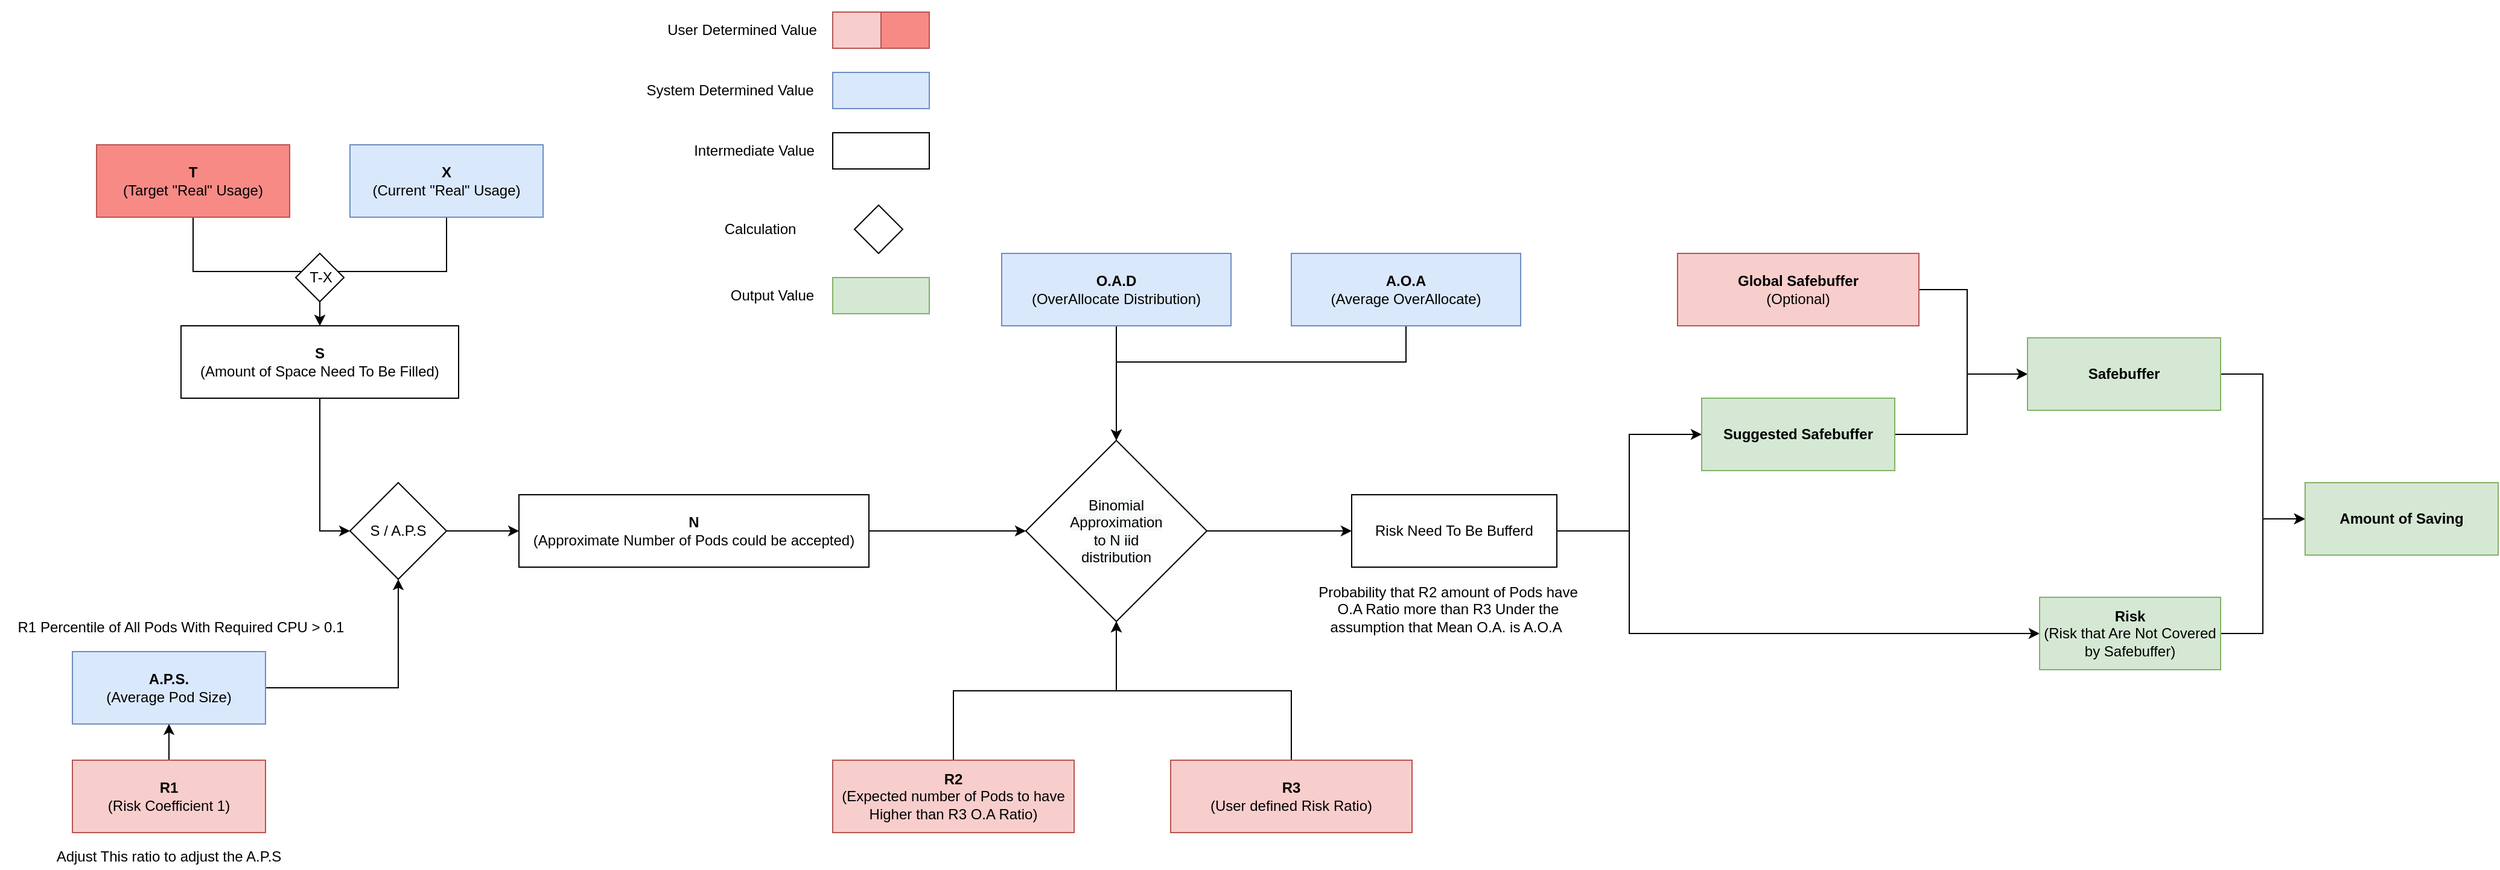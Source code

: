 <mxfile version="14.4.6" type="github">
  <diagram id="WxJmrbj4FMavfr03XEdt" name="Page-1">
    <mxGraphModel dx="1186" dy="764" grid="1" gridSize="10" guides="1" tooltips="1" connect="1" arrows="1" fold="1" page="1" pageScale="1" pageWidth="1169" pageHeight="827" math="0" shadow="0">
      <root>
        <mxCell id="0" />
        <mxCell id="1" parent="0" />
        <mxCell id="lIqp50ITP-52UnrY79w9-13" style="edgeStyle=orthogonalEdgeStyle;rounded=0;orthogonalLoop=1;jettySize=auto;html=1;entryX=0.5;entryY=0;entryDx=0;entryDy=0;" edge="1" parent="1" source="lIqp50ITP-52UnrY79w9-1" target="lIqp50ITP-52UnrY79w9-12">
          <mxGeometry relative="1" as="geometry" />
        </mxCell>
        <mxCell id="lIqp50ITP-52UnrY79w9-1" value="&lt;b&gt;T&lt;/b&gt;&lt;br&gt;(Target &quot;Real&quot; Usage)" style="rounded=0;whiteSpace=wrap;html=1;strokeColor=#b85450;fillColor=#F88A86;" vertex="1" parent="1">
          <mxGeometry x="90" y="130" width="160" height="60" as="geometry" />
        </mxCell>
        <mxCell id="lIqp50ITP-52UnrY79w9-3" value="" style="rounded=0;whiteSpace=wrap;html=1;fillColor=#f8cecc;strokeColor=#b85450;" vertex="1" parent="1">
          <mxGeometry x="700" y="20" width="80" height="30" as="geometry" />
        </mxCell>
        <mxCell id="lIqp50ITP-52UnrY79w9-4" value="User Determined Value" style="text;html=1;strokeColor=none;fillColor=none;align=center;verticalAlign=middle;whiteSpace=wrap;rounded=0;" vertex="1" parent="1">
          <mxGeometry x="560" y="10" width="130" height="50" as="geometry" />
        </mxCell>
        <mxCell id="lIqp50ITP-52UnrY79w9-6" value="" style="rounded=0;whiteSpace=wrap;html=1;fillColor=#dae8fc;strokeColor=#6c8ebf;" vertex="1" parent="1">
          <mxGeometry x="700" y="70" width="80" height="30" as="geometry" />
        </mxCell>
        <mxCell id="lIqp50ITP-52UnrY79w9-7" value="System Determined Value" style="text;html=1;strokeColor=none;fillColor=none;align=center;verticalAlign=middle;whiteSpace=wrap;rounded=0;" vertex="1" parent="1">
          <mxGeometry x="540" y="60" width="150" height="50" as="geometry" />
        </mxCell>
        <mxCell id="lIqp50ITP-52UnrY79w9-8" value="" style="rounded=0;whiteSpace=wrap;html=1;" vertex="1" parent="1">
          <mxGeometry x="700" y="120" width="80" height="30" as="geometry" />
        </mxCell>
        <mxCell id="lIqp50ITP-52UnrY79w9-9" value="Intermediate Value" style="text;html=1;strokeColor=none;fillColor=none;align=center;verticalAlign=middle;whiteSpace=wrap;rounded=0;" vertex="1" parent="1">
          <mxGeometry x="570" y="110" width="130" height="50" as="geometry" />
        </mxCell>
        <mxCell id="lIqp50ITP-52UnrY79w9-14" style="edgeStyle=orthogonalEdgeStyle;rounded=0;orthogonalLoop=1;jettySize=auto;html=1;entryX=0.5;entryY=0;entryDx=0;entryDy=0;" edge="1" parent="1" source="lIqp50ITP-52UnrY79w9-10" target="lIqp50ITP-52UnrY79w9-12">
          <mxGeometry relative="1" as="geometry" />
        </mxCell>
        <mxCell id="lIqp50ITP-52UnrY79w9-10" value="&lt;b&gt;X&lt;/b&gt;&lt;br&gt;(Current &quot;Real&quot; Usage)" style="rounded=0;whiteSpace=wrap;html=1;fillColor=#dae8fc;strokeColor=#6c8ebf;" vertex="1" parent="1">
          <mxGeometry x="300" y="130" width="160" height="60" as="geometry" />
        </mxCell>
        <mxCell id="lIqp50ITP-52UnrY79w9-29" style="edgeStyle=orthogonalEdgeStyle;rounded=0;orthogonalLoop=1;jettySize=auto;html=1;entryX=0;entryY=0.5;entryDx=0;entryDy=0;" edge="1" parent="1" source="lIqp50ITP-52UnrY79w9-12" target="lIqp50ITP-52UnrY79w9-28">
          <mxGeometry relative="1" as="geometry" />
        </mxCell>
        <mxCell id="lIqp50ITP-52UnrY79w9-12" value="&lt;b&gt;S&lt;br&gt;&lt;/b&gt;(Amount of Space Need To Be Filled)" style="rounded=0;whiteSpace=wrap;html=1;" vertex="1" parent="1">
          <mxGeometry x="160" y="280" width="230" height="60" as="geometry" />
        </mxCell>
        <mxCell id="lIqp50ITP-52UnrY79w9-17" value="" style="rhombus;whiteSpace=wrap;html=1;" vertex="1" parent="1">
          <mxGeometry x="255" y="220" width="40" height="40" as="geometry" />
        </mxCell>
        <mxCell id="lIqp50ITP-52UnrY79w9-18" value="Calculation" style="text;html=1;strokeColor=none;fillColor=none;align=center;verticalAlign=middle;whiteSpace=wrap;rounded=0;" vertex="1" parent="1">
          <mxGeometry x="620" y="190" width="40" height="20" as="geometry" />
        </mxCell>
        <mxCell id="lIqp50ITP-52UnrY79w9-20" value="T-X" style="text;html=1;strokeColor=none;fillColor=none;align=center;verticalAlign=middle;whiteSpace=wrap;rounded=0;" vertex="1" parent="1">
          <mxGeometry x="256" y="230" width="40" height="20" as="geometry" />
        </mxCell>
        <mxCell id="lIqp50ITP-52UnrY79w9-27" style="edgeStyle=orthogonalEdgeStyle;rounded=0;orthogonalLoop=1;jettySize=auto;html=1;entryX=0.5;entryY=1;entryDx=0;entryDy=0;" edge="1" parent="1" source="lIqp50ITP-52UnrY79w9-22" target="lIqp50ITP-52UnrY79w9-28">
          <mxGeometry relative="1" as="geometry">
            <mxPoint x="340" y="480.0" as="targetPoint" />
          </mxGeometry>
        </mxCell>
        <mxCell id="lIqp50ITP-52UnrY79w9-22" value="&lt;b&gt;A.P.S.&lt;/b&gt;&lt;br&gt;(Average Pod Size)" style="rounded=0;whiteSpace=wrap;html=1;fillColor=#dae8fc;strokeColor=#6c8ebf;" vertex="1" parent="1">
          <mxGeometry x="70" y="550" width="160" height="60" as="geometry" />
        </mxCell>
        <mxCell id="lIqp50ITP-52UnrY79w9-23" value="R1 Percentile of All Pods With Required CPU &amp;gt; 0.1" style="text;html=1;strokeColor=none;fillColor=none;align=center;verticalAlign=middle;whiteSpace=wrap;rounded=0;" vertex="1" parent="1">
          <mxGeometry x="10" y="520" width="300" height="20" as="geometry" />
        </mxCell>
        <mxCell id="lIqp50ITP-52UnrY79w9-26" style="edgeStyle=orthogonalEdgeStyle;rounded=0;orthogonalLoop=1;jettySize=auto;html=1;" edge="1" parent="1" source="lIqp50ITP-52UnrY79w9-24" target="lIqp50ITP-52UnrY79w9-22">
          <mxGeometry relative="1" as="geometry" />
        </mxCell>
        <mxCell id="lIqp50ITP-52UnrY79w9-24" value="&lt;b&gt;R1&lt;/b&gt;&lt;br&gt;(Risk Coefficient 1)" style="rounded=0;whiteSpace=wrap;html=1;fillColor=#f8cecc;strokeColor=#b85450;" vertex="1" parent="1">
          <mxGeometry x="70" y="640" width="160" height="60" as="geometry" />
        </mxCell>
        <mxCell id="lIqp50ITP-52UnrY79w9-25" value="Adjust This ratio to adjust the A.P.S" style="text;html=1;strokeColor=none;fillColor=none;align=center;verticalAlign=middle;whiteSpace=wrap;rounded=0;" vertex="1" parent="1">
          <mxGeometry x="30" y="710" width="240" height="20" as="geometry" />
        </mxCell>
        <mxCell id="lIqp50ITP-52UnrY79w9-31" style="edgeStyle=orthogonalEdgeStyle;rounded=0;orthogonalLoop=1;jettySize=auto;html=1;entryX=0;entryY=0.5;entryDx=0;entryDy=0;" edge="1" parent="1" source="lIqp50ITP-52UnrY79w9-28" target="lIqp50ITP-52UnrY79w9-30">
          <mxGeometry relative="1" as="geometry" />
        </mxCell>
        <mxCell id="lIqp50ITP-52UnrY79w9-28" value="S / A.P.S" style="rhombus;whiteSpace=wrap;html=1;" vertex="1" parent="1">
          <mxGeometry x="300" y="410" width="80" height="80" as="geometry" />
        </mxCell>
        <mxCell id="lIqp50ITP-52UnrY79w9-37" style="edgeStyle=orthogonalEdgeStyle;rounded=0;orthogonalLoop=1;jettySize=auto;html=1;entryX=0;entryY=0.5;entryDx=0;entryDy=0;" edge="1" parent="1" source="lIqp50ITP-52UnrY79w9-30" target="lIqp50ITP-52UnrY79w9-34">
          <mxGeometry relative="1" as="geometry" />
        </mxCell>
        <mxCell id="lIqp50ITP-52UnrY79w9-30" value="&lt;b&gt;N&lt;br&gt;&lt;/b&gt;(Approximate Number of Pods could be accepted)" style="rounded=0;whiteSpace=wrap;html=1;" vertex="1" parent="1">
          <mxGeometry x="440" y="420" width="290" height="60" as="geometry" />
        </mxCell>
        <mxCell id="lIqp50ITP-52UnrY79w9-32" value="" style="rhombus;whiteSpace=wrap;html=1;" vertex="1" parent="1">
          <mxGeometry x="718" y="180" width="40" height="40" as="geometry" />
        </mxCell>
        <mxCell id="lIqp50ITP-52UnrY79w9-36" style="edgeStyle=orthogonalEdgeStyle;rounded=0;orthogonalLoop=1;jettySize=auto;html=1;entryX=0.5;entryY=0;entryDx=0;entryDy=0;" edge="1" parent="1" source="lIqp50ITP-52UnrY79w9-33" target="lIqp50ITP-52UnrY79w9-34">
          <mxGeometry relative="1" as="geometry" />
        </mxCell>
        <mxCell id="lIqp50ITP-52UnrY79w9-33" value="&lt;b&gt;O.A.D&lt;/b&gt;&lt;br&gt;(OverAllocate Distribution)" style="rounded=0;whiteSpace=wrap;html=1;fillColor=#dae8fc;strokeColor=#6c8ebf;" vertex="1" parent="1">
          <mxGeometry x="840" y="220" width="190" height="60" as="geometry" />
        </mxCell>
        <mxCell id="lIqp50ITP-52UnrY79w9-53" style="edgeStyle=orthogonalEdgeStyle;rounded=0;orthogonalLoop=1;jettySize=auto;html=1;entryX=0;entryY=0.5;entryDx=0;entryDy=0;" edge="1" parent="1" source="lIqp50ITP-52UnrY79w9-34" target="lIqp50ITP-52UnrY79w9-52">
          <mxGeometry relative="1" as="geometry" />
        </mxCell>
        <mxCell id="lIqp50ITP-52UnrY79w9-34" value="" style="rhombus;whiteSpace=wrap;html=1;" vertex="1" parent="1">
          <mxGeometry x="860" y="375" width="150" height="150" as="geometry" />
        </mxCell>
        <mxCell id="lIqp50ITP-52UnrY79w9-35" value="&lt;meta charset=&quot;utf-8&quot;&gt;&lt;span style=&quot;color: rgb(0, 0, 0); font-family: helvetica; font-size: 12px; font-style: normal; font-weight: 400; letter-spacing: normal; text-align: center; text-indent: 0px; text-transform: none; word-spacing: 0px; background-color: rgb(248, 249, 250); display: inline; float: none;&quot;&gt;Binomial Approximation to N iid distribution&lt;/span&gt;" style="text;html=1;strokeColor=none;fillColor=none;align=center;verticalAlign=middle;whiteSpace=wrap;rounded=0;" vertex="1" parent="1">
          <mxGeometry x="915" y="440" width="40" height="20" as="geometry" />
        </mxCell>
        <mxCell id="lIqp50ITP-52UnrY79w9-51" style="edgeStyle=orthogonalEdgeStyle;rounded=0;orthogonalLoop=1;jettySize=auto;html=1;entryX=0.5;entryY=0;entryDx=0;entryDy=0;" edge="1" parent="1" source="lIqp50ITP-52UnrY79w9-39" target="lIqp50ITP-52UnrY79w9-34">
          <mxGeometry relative="1" as="geometry">
            <Array as="points">
              <mxPoint x="1175" y="310" />
              <mxPoint x="935" y="310" />
            </Array>
          </mxGeometry>
        </mxCell>
        <mxCell id="lIqp50ITP-52UnrY79w9-39" value="&lt;b&gt;A.O.A&lt;br&gt;&lt;/b&gt;(Average OverAllocate)" style="rounded=0;whiteSpace=wrap;html=1;fillColor=#dae8fc;strokeColor=#6c8ebf;" vertex="1" parent="1">
          <mxGeometry x="1080" y="220" width="190" height="60" as="geometry" />
        </mxCell>
        <mxCell id="lIqp50ITP-52UnrY79w9-63" style="edgeStyle=orthogonalEdgeStyle;rounded=0;orthogonalLoop=1;jettySize=auto;html=1;entryX=0.5;entryY=1;entryDx=0;entryDy=0;" edge="1" parent="1" source="lIqp50ITP-52UnrY79w9-43" target="lIqp50ITP-52UnrY79w9-34">
          <mxGeometry relative="1" as="geometry" />
        </mxCell>
        <mxCell id="lIqp50ITP-52UnrY79w9-43" value="&lt;b&gt;R2&lt;/b&gt;&lt;br&gt;(Expected number of Pods to have Higher than R3 O.A Ratio)" style="rounded=0;whiteSpace=wrap;html=1;fillColor=#f8cecc;strokeColor=#b85450;" vertex="1" parent="1">
          <mxGeometry x="700" y="640" width="200" height="60" as="geometry" />
        </mxCell>
        <mxCell id="lIqp50ITP-52UnrY79w9-45" value="" style="rounded=0;whiteSpace=wrap;html=1;fillColor=#d5e8d4;strokeColor=#82b366;" vertex="1" parent="1">
          <mxGeometry x="700" y="240" width="80" height="30" as="geometry" />
        </mxCell>
        <mxCell id="lIqp50ITP-52UnrY79w9-46" value="Output Value" style="text;html=1;strokeColor=none;fillColor=none;align=center;verticalAlign=middle;whiteSpace=wrap;rounded=0;" vertex="1" parent="1">
          <mxGeometry x="585" y="230" width="130" height="50" as="geometry" />
        </mxCell>
        <mxCell id="lIqp50ITP-52UnrY79w9-47" value="" style="rounded=0;whiteSpace=wrap;html=1;strokeColor=#b85450;fillColor=#F88A86;" vertex="1" parent="1">
          <mxGeometry x="740" y="20" width="40" height="30" as="geometry" />
        </mxCell>
        <mxCell id="lIqp50ITP-52UnrY79w9-64" style="edgeStyle=orthogonalEdgeStyle;rounded=0;orthogonalLoop=1;jettySize=auto;html=1;entryX=0.5;entryY=1;entryDx=0;entryDy=0;" edge="1" parent="1" source="lIqp50ITP-52UnrY79w9-48" target="lIqp50ITP-52UnrY79w9-34">
          <mxGeometry relative="1" as="geometry" />
        </mxCell>
        <mxCell id="lIqp50ITP-52UnrY79w9-48" value="&lt;b&gt;R3&lt;/b&gt;&lt;br&gt;(User defined Risk Ratio)" style="rounded=0;whiteSpace=wrap;html=1;fillColor=#f8cecc;strokeColor=#b85450;" vertex="1" parent="1">
          <mxGeometry x="980" y="640" width="200" height="60" as="geometry" />
        </mxCell>
        <mxCell id="lIqp50ITP-52UnrY79w9-60" style="edgeStyle=orthogonalEdgeStyle;rounded=0;orthogonalLoop=1;jettySize=auto;html=1;entryX=0;entryY=0.5;entryDx=0;entryDy=0;" edge="1" parent="1" source="lIqp50ITP-52UnrY79w9-52" target="lIqp50ITP-52UnrY79w9-56">
          <mxGeometry relative="1" as="geometry" />
        </mxCell>
        <mxCell id="lIqp50ITP-52UnrY79w9-62" style="edgeStyle=orthogonalEdgeStyle;rounded=0;orthogonalLoop=1;jettySize=auto;html=1;entryX=0;entryY=0.5;entryDx=0;entryDy=0;" edge="1" parent="1" source="lIqp50ITP-52UnrY79w9-52" target="lIqp50ITP-52UnrY79w9-61">
          <mxGeometry relative="1" as="geometry">
            <mxPoint x="1690" y="535" as="targetPoint" />
            <Array as="points">
              <mxPoint x="1360" y="450" />
              <mxPoint x="1360" y="535" />
            </Array>
          </mxGeometry>
        </mxCell>
        <mxCell id="lIqp50ITP-52UnrY79w9-52" value="Risk Need To Be Bufferd" style="rounded=0;whiteSpace=wrap;html=1;" vertex="1" parent="1">
          <mxGeometry x="1130" y="420" width="170" height="60" as="geometry" />
        </mxCell>
        <mxCell id="lIqp50ITP-52UnrY79w9-54" value="Probability that R2 amount of Pods have O.A Ratio more than R3 Under the assumption that Mean O.A. is A.O.A&amp;nbsp;" style="text;html=1;strokeColor=none;fillColor=none;align=center;verticalAlign=middle;whiteSpace=wrap;rounded=0;" vertex="1" parent="1">
          <mxGeometry x="1100" y="505" width="220" height="20" as="geometry" />
        </mxCell>
        <mxCell id="lIqp50ITP-52UnrY79w9-65" style="edgeStyle=orthogonalEdgeStyle;rounded=0;orthogonalLoop=1;jettySize=auto;html=1;entryX=0;entryY=0.5;entryDx=0;entryDy=0;" edge="1" parent="1" source="lIqp50ITP-52UnrY79w9-55" target="lIqp50ITP-52UnrY79w9-57">
          <mxGeometry relative="1" as="geometry">
            <Array as="points">
              <mxPoint x="1640" y="250" />
              <mxPoint x="1640" y="320" />
            </Array>
          </mxGeometry>
        </mxCell>
        <mxCell id="lIqp50ITP-52UnrY79w9-55" value="&lt;b&gt;Global Safebuffer&lt;/b&gt;&lt;br&gt;(Optional)" style="rounded=0;whiteSpace=wrap;html=1;fillColor=#f8cecc;strokeColor=#b85450;" vertex="1" parent="1">
          <mxGeometry x="1400" y="220" width="200" height="60" as="geometry" />
        </mxCell>
        <mxCell id="lIqp50ITP-52UnrY79w9-66" style="edgeStyle=orthogonalEdgeStyle;rounded=0;orthogonalLoop=1;jettySize=auto;html=1;entryX=0;entryY=0.5;entryDx=0;entryDy=0;" edge="1" parent="1" source="lIqp50ITP-52UnrY79w9-56" target="lIqp50ITP-52UnrY79w9-57">
          <mxGeometry relative="1" as="geometry">
            <Array as="points">
              <mxPoint x="1640" y="370" />
              <mxPoint x="1640" y="320" />
            </Array>
          </mxGeometry>
        </mxCell>
        <mxCell id="lIqp50ITP-52UnrY79w9-56" value="&lt;b&gt;Suggested Safebuffer&lt;/b&gt;" style="rounded=0;whiteSpace=wrap;html=1;fillColor=#d5e8d4;strokeColor=#82b366;" vertex="1" parent="1">
          <mxGeometry x="1420" y="340" width="160" height="60" as="geometry" />
        </mxCell>
        <mxCell id="lIqp50ITP-52UnrY79w9-68" style="edgeStyle=orthogonalEdgeStyle;rounded=0;orthogonalLoop=1;jettySize=auto;html=1;entryX=0;entryY=0.5;entryDx=0;entryDy=0;" edge="1" parent="1" source="lIqp50ITP-52UnrY79w9-57" target="lIqp50ITP-52UnrY79w9-67">
          <mxGeometry relative="1" as="geometry" />
        </mxCell>
        <mxCell id="lIqp50ITP-52UnrY79w9-57" value="&lt;b&gt;Safebuffer&lt;/b&gt;" style="rounded=0;whiteSpace=wrap;html=1;fillColor=#d5e8d4;strokeColor=#82b366;" vertex="1" parent="1">
          <mxGeometry x="1690" y="290" width="160" height="60" as="geometry" />
        </mxCell>
        <mxCell id="lIqp50ITP-52UnrY79w9-69" style="edgeStyle=orthogonalEdgeStyle;rounded=0;orthogonalLoop=1;jettySize=auto;html=1;entryX=0;entryY=0.5;entryDx=0;entryDy=0;" edge="1" parent="1" source="lIqp50ITP-52UnrY79w9-61" target="lIqp50ITP-52UnrY79w9-67">
          <mxGeometry relative="1" as="geometry" />
        </mxCell>
        <mxCell id="lIqp50ITP-52UnrY79w9-61" value="&lt;b&gt;Risk&lt;/b&gt;&lt;br&gt;(Risk that Are Not Covered by Safebuffer)" style="rounded=0;whiteSpace=wrap;html=1;fillColor=#d5e8d4;strokeColor=#82b366;" vertex="1" parent="1">
          <mxGeometry x="1700" y="505" width="150" height="60" as="geometry" />
        </mxCell>
        <mxCell id="lIqp50ITP-52UnrY79w9-67" value="&lt;b&gt;Amount of Saving&lt;/b&gt;" style="rounded=0;whiteSpace=wrap;html=1;fillColor=#d5e8d4;strokeColor=#82b366;" vertex="1" parent="1">
          <mxGeometry x="1920" y="410" width="160" height="60" as="geometry" />
        </mxCell>
      </root>
    </mxGraphModel>
  </diagram>
</mxfile>
